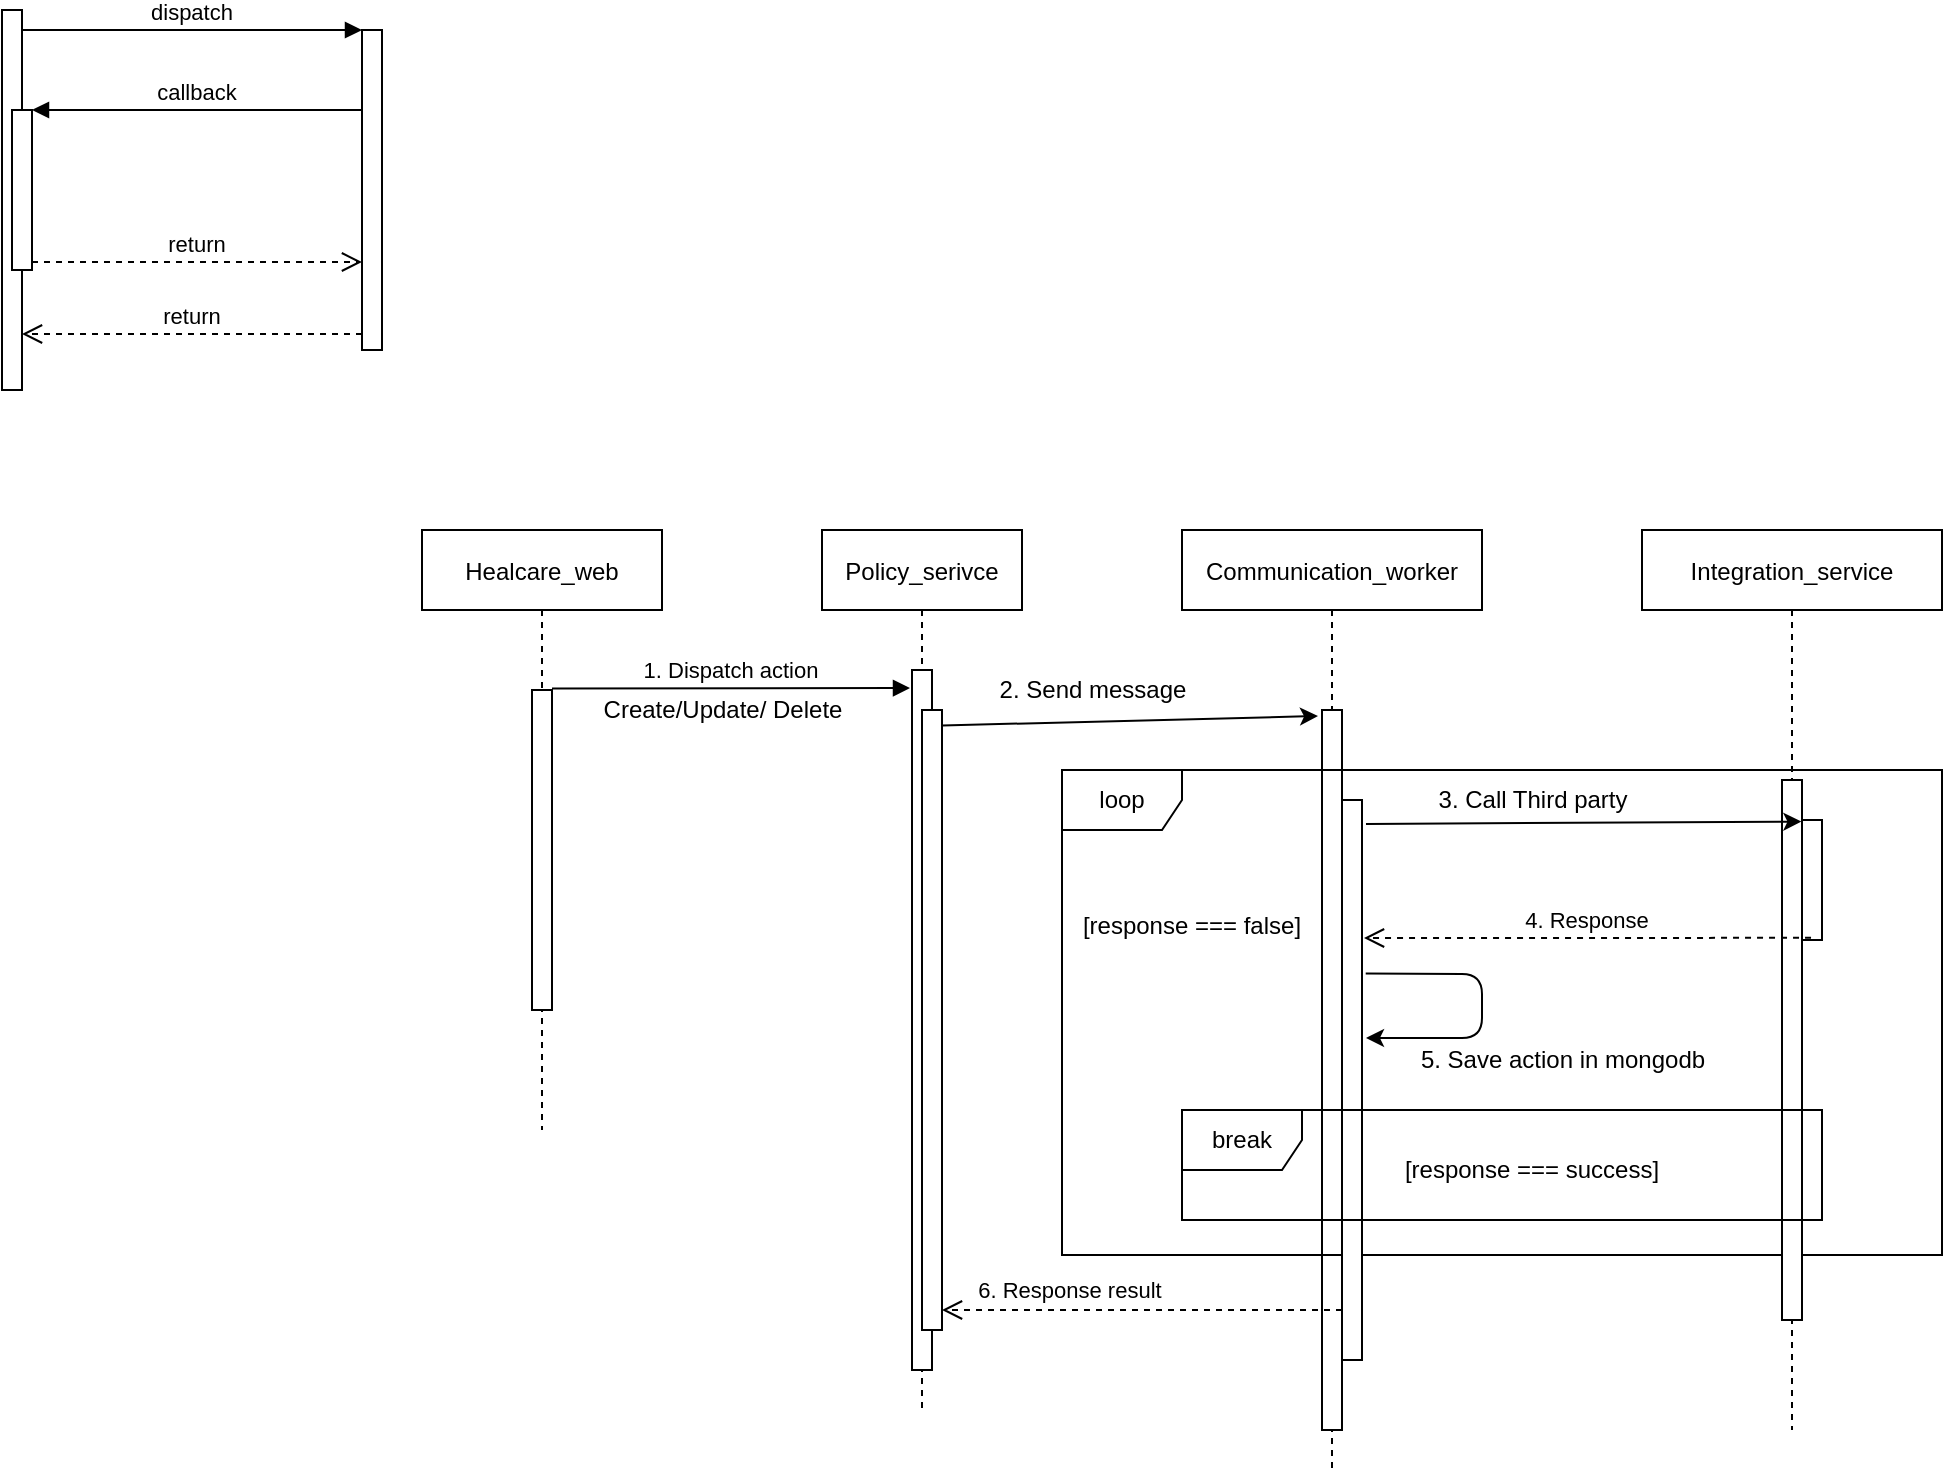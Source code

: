 <mxfile version="14.7.9" type="github">
  <diagram id="kgpKYQtTHZ0yAKxKKP6v" name="Page-1">
    <mxGraphModel dx="1831" dy="1674" grid="1" gridSize="10" guides="1" tooltips="1" connect="1" arrows="1" fold="1" page="1" pageScale="1" pageWidth="850" pageHeight="1100" math="0" shadow="0">
      <root>
        <mxCell id="0" />
        <mxCell id="1" parent="0" />
        <mxCell id="3nuBFxr9cyL0pnOWT2aG-1" value="Policy_serivce" style="shape=umlLifeline;perimeter=lifelinePerimeter;container=1;collapsible=0;recursiveResize=0;rounded=0;shadow=0;strokeWidth=1;" parent="1" vertex="1">
          <mxGeometry x="120" y="80" width="100" height="440" as="geometry" />
        </mxCell>
        <mxCell id="3nuBFxr9cyL0pnOWT2aG-2" value="" style="points=[];perimeter=orthogonalPerimeter;rounded=0;shadow=0;strokeWidth=1;" parent="3nuBFxr9cyL0pnOWT2aG-1" vertex="1">
          <mxGeometry x="45" y="70" width="10" height="350" as="geometry" />
        </mxCell>
        <mxCell id="3nuBFxr9cyL0pnOWT2aG-5" value="Communication_worker" style="shape=umlLifeline;perimeter=lifelinePerimeter;container=1;collapsible=0;recursiveResize=0;rounded=0;shadow=0;strokeWidth=1;" parent="1" vertex="1">
          <mxGeometry x="300" y="80" width="150" height="470" as="geometry" />
        </mxCell>
        <mxCell id="3nuBFxr9cyL0pnOWT2aG-6" value="" style="points=[];perimeter=orthogonalPerimeter;rounded=0;shadow=0;strokeWidth=1;" parent="3nuBFxr9cyL0pnOWT2aG-5" vertex="1">
          <mxGeometry x="70" y="90" width="10" height="360" as="geometry" />
        </mxCell>
        <mxCell id="o4c08-KEGbuTZJm9Iam8-4" value="" style="points=[];perimeter=orthogonalPerimeter;rounded=0;shadow=0;strokeWidth=1;" vertex="1" parent="1">
          <mxGeometry x="-290" y="-180" width="10" height="190" as="geometry" />
        </mxCell>
        <mxCell id="o4c08-KEGbuTZJm9Iam8-5" value="" style="points=[];perimeter=orthogonalPerimeter;rounded=0;shadow=0;strokeWidth=1;" vertex="1" parent="1">
          <mxGeometry x="-285" y="-130" width="10" height="80" as="geometry" />
        </mxCell>
        <mxCell id="o4c08-KEGbuTZJm9Iam8-6" value="" style="points=[];perimeter=orthogonalPerimeter;rounded=0;shadow=0;strokeWidth=1;" vertex="1" parent="1">
          <mxGeometry x="-110" y="-170" width="10" height="160" as="geometry" />
        </mxCell>
        <mxCell id="o4c08-KEGbuTZJm9Iam8-7" value="return" style="verticalAlign=bottom;endArrow=open;dashed=1;endSize=8;exitX=0;exitY=0.95;shadow=0;strokeWidth=1;" edge="1" parent="1" source="o4c08-KEGbuTZJm9Iam8-6" target="o4c08-KEGbuTZJm9Iam8-4">
          <mxGeometry relative="1" as="geometry">
            <mxPoint x="-180" y="-94" as="targetPoint" />
          </mxGeometry>
        </mxCell>
        <mxCell id="o4c08-KEGbuTZJm9Iam8-8" value="dispatch" style="verticalAlign=bottom;endArrow=block;entryX=0;entryY=0;shadow=0;strokeWidth=1;" edge="1" parent="1" source="o4c08-KEGbuTZJm9Iam8-4" target="o4c08-KEGbuTZJm9Iam8-6">
          <mxGeometry relative="1" as="geometry">
            <mxPoint x="-180" y="-170" as="sourcePoint" />
          </mxGeometry>
        </mxCell>
        <mxCell id="o4c08-KEGbuTZJm9Iam8-9" value="callback" style="verticalAlign=bottom;endArrow=block;entryX=1;entryY=0;shadow=0;strokeWidth=1;" edge="1" parent="1" source="o4c08-KEGbuTZJm9Iam8-6" target="o4c08-KEGbuTZJm9Iam8-5">
          <mxGeometry relative="1" as="geometry">
            <mxPoint x="-215" y="-130" as="sourcePoint" />
          </mxGeometry>
        </mxCell>
        <mxCell id="o4c08-KEGbuTZJm9Iam8-10" value="return" style="verticalAlign=bottom;endArrow=open;dashed=1;endSize=8;exitX=1;exitY=0.95;shadow=0;strokeWidth=1;" edge="1" parent="1" source="o4c08-KEGbuTZJm9Iam8-5" target="o4c08-KEGbuTZJm9Iam8-6">
          <mxGeometry relative="1" as="geometry">
            <mxPoint x="-215" y="-73" as="targetPoint" />
          </mxGeometry>
        </mxCell>
        <mxCell id="o4c08-KEGbuTZJm9Iam8-18" value="Healcare_web" style="shape=umlLifeline;perimeter=lifelinePerimeter;container=1;collapsible=0;recursiveResize=0;rounded=0;shadow=0;strokeWidth=1;" vertex="1" parent="1">
          <mxGeometry x="-80" y="80" width="120" height="300" as="geometry" />
        </mxCell>
        <mxCell id="o4c08-KEGbuTZJm9Iam8-19" value="" style="points=[];perimeter=orthogonalPerimeter;rounded=0;shadow=0;strokeWidth=1;" vertex="1" parent="o4c08-KEGbuTZJm9Iam8-18">
          <mxGeometry x="55" y="80" width="10" height="160" as="geometry" />
        </mxCell>
        <mxCell id="o4c08-KEGbuTZJm9Iam8-20" value="1. Dispatch action" style="verticalAlign=bottom;endArrow=block;shadow=0;strokeWidth=1;exitX=1;exitY=-0.005;exitDx=0;exitDy=0;exitPerimeter=0;" edge="1" parent="1" source="o4c08-KEGbuTZJm9Iam8-19">
          <mxGeometry relative="1" as="geometry">
            <mxPoint x="-10" y="160.0" as="sourcePoint" />
            <mxPoint x="164" y="159" as="targetPoint" />
          </mxGeometry>
        </mxCell>
        <mxCell id="o4c08-KEGbuTZJm9Iam8-22" value="Create/Update/ Delete" style="text;html=1;align=center;verticalAlign=middle;resizable=0;points=[];autosize=1;strokeColor=none;" vertex="1" parent="1">
          <mxGeometry x="5" y="160" width="130" height="20" as="geometry" />
        </mxCell>
        <mxCell id="o4c08-KEGbuTZJm9Iam8-24" value="" style="points=[];perimeter=orthogonalPerimeter;rounded=0;shadow=0;strokeWidth=1;" vertex="1" parent="1">
          <mxGeometry x="170" y="170" width="10" height="310" as="geometry" />
        </mxCell>
        <mxCell id="o4c08-KEGbuTZJm9Iam8-25" value="" style="endArrow=classic;html=1;exitX=1.014;exitY=0.025;exitDx=0;exitDy=0;exitPerimeter=0;" edge="1" parent="1" source="o4c08-KEGbuTZJm9Iam8-24">
          <mxGeometry width="50" height="50" relative="1" as="geometry">
            <mxPoint x="220" y="190" as="sourcePoint" />
            <mxPoint x="368" y="173" as="targetPoint" />
          </mxGeometry>
        </mxCell>
        <mxCell id="o4c08-KEGbuTZJm9Iam8-27" value="2. Send message" style="text;html=1;align=center;verticalAlign=middle;resizable=0;points=[];autosize=1;strokeColor=none;" vertex="1" parent="1">
          <mxGeometry x="200" y="150" width="110" height="20" as="geometry" />
        </mxCell>
        <mxCell id="o4c08-KEGbuTZJm9Iam8-31" value="loop" style="shape=umlFrame;whiteSpace=wrap;html=1;" vertex="1" parent="1">
          <mxGeometry x="240" y="200" width="440" height="242.5" as="geometry" />
        </mxCell>
        <mxCell id="o4c08-KEGbuTZJm9Iam8-32" value="" style="verticalAlign=bottom;endArrow=open;dashed=1;endSize=8;shadow=0;strokeWidth=1;" edge="1" parent="1" source="o4c08-KEGbuTZJm9Iam8-35">
          <mxGeometry relative="1" as="geometry">
            <mxPoint x="180" y="470" as="targetPoint" />
            <mxPoint x="369" y="470" as="sourcePoint" />
          </mxGeometry>
        </mxCell>
        <mxCell id="o4c08-KEGbuTZJm9Iam8-33" value="Integration_service" style="shape=umlLifeline;perimeter=lifelinePerimeter;container=1;collapsible=0;recursiveResize=0;rounded=0;shadow=0;strokeWidth=1;" vertex="1" parent="1">
          <mxGeometry x="530" y="80" width="150" height="450" as="geometry" />
        </mxCell>
        <mxCell id="o4c08-KEGbuTZJm9Iam8-34" value="" style="points=[];perimeter=orthogonalPerimeter;rounded=0;shadow=0;strokeWidth=1;" vertex="1" parent="o4c08-KEGbuTZJm9Iam8-33">
          <mxGeometry x="70" y="125" width="10" height="270" as="geometry" />
        </mxCell>
        <mxCell id="o4c08-KEGbuTZJm9Iam8-35" value="" style="points=[];perimeter=orthogonalPerimeter;rounded=0;shadow=0;strokeWidth=1;" vertex="1" parent="1">
          <mxGeometry x="380" y="215" width="10" height="280" as="geometry" />
        </mxCell>
        <mxCell id="o4c08-KEGbuTZJm9Iam8-36" value="" style="endArrow=classic;html=1;entryX=-0.031;entryY=0.013;entryDx=0;entryDy=0;entryPerimeter=0;" edge="1" parent="1" target="o4c08-KEGbuTZJm9Iam8-37">
          <mxGeometry width="50" height="50" relative="1" as="geometry">
            <mxPoint x="392" y="227" as="sourcePoint" />
            <mxPoint x="587.86" y="225.0" as="targetPoint" />
          </mxGeometry>
        </mxCell>
        <mxCell id="o4c08-KEGbuTZJm9Iam8-37" value="" style="points=[];perimeter=orthogonalPerimeter;rounded=0;shadow=0;strokeWidth=1;" vertex="1" parent="1">
          <mxGeometry x="610" y="225" width="10" height="60" as="geometry" />
        </mxCell>
        <mxCell id="o4c08-KEGbuTZJm9Iam8-38" value="3. Call Third party" style="text;html=1;align=center;verticalAlign=middle;resizable=0;points=[];autosize=1;strokeColor=none;" vertex="1" parent="1">
          <mxGeometry x="420" y="205" width="110" height="20" as="geometry" />
        </mxCell>
        <mxCell id="o4c08-KEGbuTZJm9Iam8-39" value="4. Response" style="verticalAlign=bottom;endArrow=open;dashed=1;endSize=8;shadow=0;strokeWidth=1;exitX=0.452;exitY=0.982;exitDx=0;exitDy=0;exitPerimeter=0;" edge="1" parent="1" source="o4c08-KEGbuTZJm9Iam8-37">
          <mxGeometry relative="1" as="geometry">
            <mxPoint x="391" y="284" as="targetPoint" />
            <mxPoint x="598.59" y="274.66" as="sourcePoint" />
          </mxGeometry>
        </mxCell>
        <mxCell id="o4c08-KEGbuTZJm9Iam8-40" value="" style="endArrow=classic;html=1;exitX=1.186;exitY=0.31;exitDx=0;exitDy=0;exitPerimeter=0;" edge="1" parent="1" source="o4c08-KEGbuTZJm9Iam8-35">
          <mxGeometry width="50" height="50" relative="1" as="geometry">
            <mxPoint x="420" y="395" as="sourcePoint" />
            <mxPoint x="392" y="334" as="targetPoint" />
            <Array as="points">
              <mxPoint x="450" y="302" />
              <mxPoint x="450" y="334" />
            </Array>
          </mxGeometry>
        </mxCell>
        <mxCell id="o4c08-KEGbuTZJm9Iam8-41" value="5. Save action in mongodb" style="text;html=1;align=center;verticalAlign=middle;resizable=0;points=[];autosize=1;strokeColor=none;" vertex="1" parent="1">
          <mxGeometry x="410" y="335" width="160" height="20" as="geometry" />
        </mxCell>
        <mxCell id="o4c08-KEGbuTZJm9Iam8-44" value="&lt;span style=&quot;font-size: 11px ; background-color: rgb(255 , 255 , 255)&quot;&gt;6. Response result&amp;nbsp;&lt;/span&gt;" style="text;html=1;align=center;verticalAlign=middle;resizable=0;points=[];autosize=1;strokeColor=none;" vertex="1" parent="1">
          <mxGeometry x="190" y="450" width="110" height="20" as="geometry" />
        </mxCell>
        <mxCell id="o4c08-KEGbuTZJm9Iam8-47" value="break" style="shape=umlFrame;whiteSpace=wrap;html=1;" vertex="1" parent="1">
          <mxGeometry x="300" y="370" width="320" height="55" as="geometry" />
        </mxCell>
        <mxCell id="o4c08-KEGbuTZJm9Iam8-50" value="[response === false]" style="text;html=1;strokeColor=none;fillColor=none;align=center;verticalAlign=middle;whiteSpace=wrap;rounded=0;" vertex="1" parent="1">
          <mxGeometry x="230" y="267.5" width="150" height="20" as="geometry" />
        </mxCell>
        <mxCell id="o4c08-KEGbuTZJm9Iam8-51" value="[response === success]" style="text;html=1;strokeColor=none;fillColor=none;align=center;verticalAlign=middle;whiteSpace=wrap;rounded=0;" vertex="1" parent="1">
          <mxGeometry x="405" y="390" width="140" height="20" as="geometry" />
        </mxCell>
      </root>
    </mxGraphModel>
  </diagram>
</mxfile>
